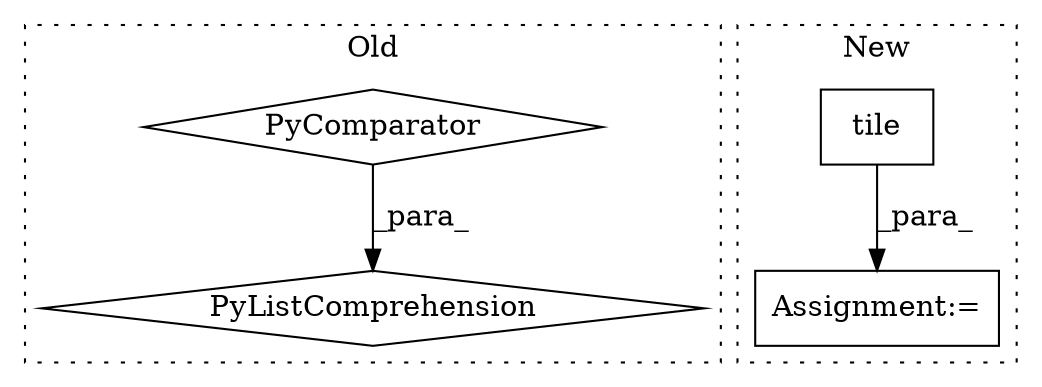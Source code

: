 digraph G {
subgraph cluster0 {
1 [label="PyComparator" a="113" s="26438" l="57" shape="diamond"];
3 [label="PyListComprehension" a="109" s="26888" l="130" shape="diamond"];
label = "Old";
style="dotted";
}
subgraph cluster1 {
2 [label="tile" a="32" s="25735,25869" l="5,1" shape="box"];
4 [label="Assignment:=" a="7" s="25881" l="1" shape="box"];
label = "New";
style="dotted";
}
1 -> 3 [label="_para_"];
2 -> 4 [label="_para_"];
}